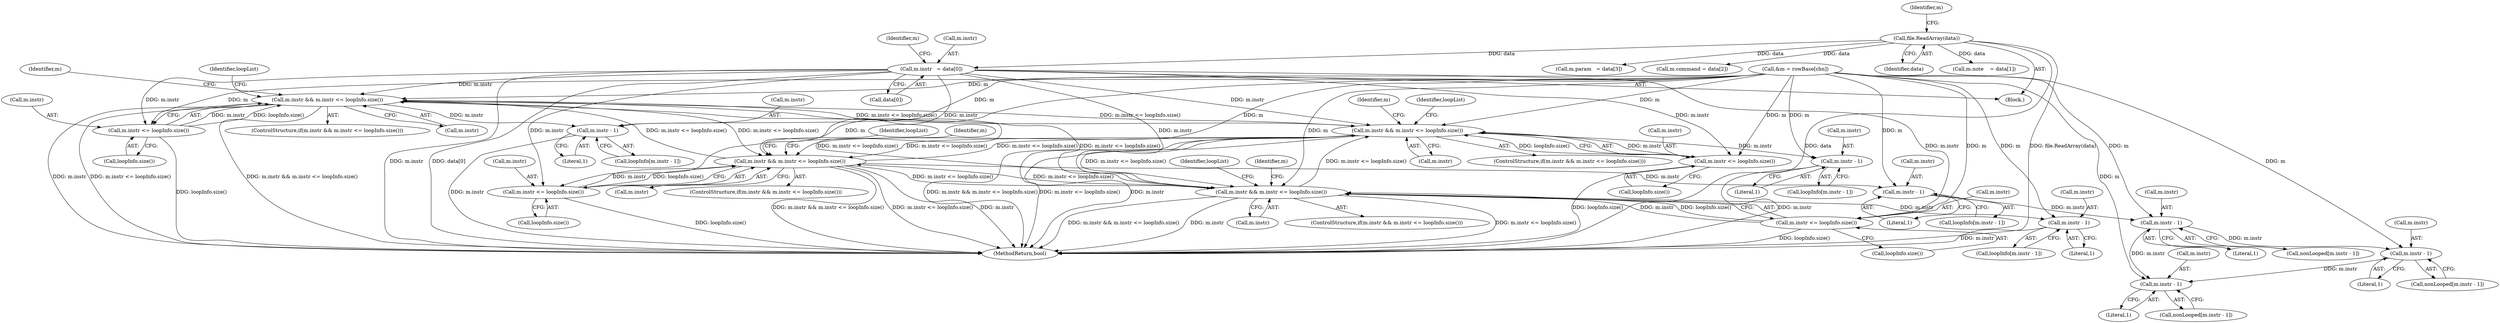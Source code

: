 digraph "0_openmpt_61fc6d3030a4d4283105cb5fb46b27b42fa5575e_1@array" {
"1000667" [label="(Call,m.instr   = data[0])"];
"1000665" [label="(Call,file.ReadArray(data))"];
"1001200" [label="(Call,m.instr && m.instr <= loopInfo.size())"];
"1001215" [label="(Call,m.instr - 1)"];
"1001256" [label="(Call,m.instr && m.instr <= loopInfo.size())"];
"1001271" [label="(Call,m.instr - 1)"];
"1001333" [label="(Call,m.instr && m.instr <= loopInfo.size())"];
"1001348" [label="(Call,m.instr - 1)"];
"1001386" [label="(Call,m.instr - 1)"];
"1001399" [label="(Call,m.instr - 1)"];
"1001414" [label="(Call,m.instr - 1)"];
"1001427" [label="(Call,m.instr && m.instr <= loopInfo.size())"];
"1001442" [label="(Call,m.instr - 1)"];
"1001204" [label="(Call,m.instr <= loopInfo.size())"];
"1001260" [label="(Call,m.instr <= loopInfo.size())"];
"1001337" [label="(Call,m.instr <= loopInfo.size())"];
"1001431" [label="(Call,m.instr <= loopInfo.size())"];
"1001446" [label="(Literal,1)"];
"1001213" [label="(Call,loopInfo[m.instr - 1])"];
"1001327" [label="(Identifier,m)"];
"1001428" [label="(Call,m.instr)"];
"1000676" [label="(Identifier,m)"];
"1001333" [label="(Call,m.instr && m.instr <= loopInfo.size())"];
"1001415" [label="(Call,m.instr)"];
"1001261" [label="(Call,m.instr)"];
"1001264" [label="(Call,loopInfo.size())"];
"1001346" [label="(Call,loopInfo[m.instr - 1])"];
"1000651" [label="(Block,)"];
"1001427" [label="(Call,m.instr && m.instr <= loopInfo.size())"];
"1001208" [label="(Call,loopInfo.size())"];
"1001338" [label="(Call,m.instr)"];
"1001442" [label="(Call,m.instr - 1)"];
"1000688" [label="(Call,m.param   = data[3])"];
"1000671" [label="(Call,data[0])"];
"1001199" [label="(ControlStructure,if(m.instr && m.instr <= loopInfo.size()))"];
"1002118" [label="(MethodReturn,bool)"];
"1001341" [label="(Call,loopInfo.size())"];
"1001271" [label="(Call,m.instr - 1)"];
"1001334" [label="(Call,m.instr)"];
"1001386" [label="(Call,m.instr - 1)"];
"1001349" [label="(Call,m.instr)"];
"1001219" [label="(Literal,1)"];
"1001384" [label="(Call,nonLooped[m.instr - 1])"];
"1001250" [label="(Identifier,m)"];
"1001215" [label="(Call,m.instr - 1)"];
"1001212" [label="(Identifier,loopList)"];
"1001275" [label="(Literal,1)"];
"1001345" [label="(Identifier,loopList)"];
"1001348" [label="(Call,m.instr - 1)"];
"1001426" [label="(ControlStructure,if(m.instr && m.instr <= loopInfo.size()))"];
"1001390" [label="(Literal,1)"];
"1001399" [label="(Call,m.instr - 1)"];
"1001332" [label="(ControlStructure,if(m.instr && m.instr <= loopInfo.size()))"];
"1000681" [label="(Call,m.command = data[2])"];
"1001269" [label="(Call,loopInfo[m.instr - 1])"];
"1001352" [label="(Literal,1)"];
"1001205" [label="(Call,m.instr)"];
"1000669" [label="(Identifier,m)"];
"1001337" [label="(Call,m.instr <= loopInfo.size())"];
"1001200" [label="(Call,m.instr && m.instr <= loopInfo.size())"];
"1000666" [label="(Identifier,data)"];
"1001272" [label="(Call,m.instr)"];
"1001435" [label="(Call,loopInfo.size())"];
"1001418" [label="(Literal,1)"];
"1000659" [label="(Call,&m = rowBase[chn])"];
"1001440" [label="(Call,loopInfo[m.instr - 1])"];
"1001204" [label="(Call,m.instr <= loopInfo.size())"];
"1001260" [label="(Call,m.instr <= loopInfo.size())"];
"1000668" [label="(Call,m.instr)"];
"1001256" [label="(Call,m.instr && m.instr <= loopInfo.size())"];
"1001216" [label="(Call,m.instr)"];
"1001257" [label="(Call,m.instr)"];
"1001255" [label="(ControlStructure,if(m.instr && m.instr <= loopInfo.size()))"];
"1001421" [label="(Identifier,m)"];
"1001439" [label="(Identifier,loopList)"];
"1001201" [label="(Call,m.instr)"];
"1001412" [label="(Call,nonLooped[m.instr - 1])"];
"1001432" [label="(Call,m.instr)"];
"1001443" [label="(Call,m.instr)"];
"1001431" [label="(Call,m.instr <= loopInfo.size())"];
"1001403" [label="(Literal,1)"];
"1000665" [label="(Call,file.ReadArray(data))"];
"1001400" [label="(Call,m.instr)"];
"1000674" [label="(Call,m.note    = data[1])"];
"1001414" [label="(Call,m.instr - 1)"];
"1000667" [label="(Call,m.instr   = data[0])"];
"1001397" [label="(Call,nonLooped[m.instr - 1])"];
"1001268" [label="(Identifier,loopList)"];
"1001498" [label="(Identifier,m)"];
"1001387" [label="(Call,m.instr)"];
"1000667" -> "1000651"  [label="AST: "];
"1000667" -> "1000671"  [label="CFG: "];
"1000668" -> "1000667"  [label="AST: "];
"1000671" -> "1000667"  [label="AST: "];
"1000676" -> "1000667"  [label="CFG: "];
"1000667" -> "1002118"  [label="DDG: m.instr"];
"1000667" -> "1002118"  [label="DDG: data[0]"];
"1000665" -> "1000667"  [label="DDG: data"];
"1000667" -> "1001200"  [label="DDG: m.instr"];
"1000667" -> "1001204"  [label="DDG: m.instr"];
"1000667" -> "1001256"  [label="DDG: m.instr"];
"1000667" -> "1001260"  [label="DDG: m.instr"];
"1000667" -> "1001333"  [label="DDG: m.instr"];
"1000667" -> "1001337"  [label="DDG: m.instr"];
"1000667" -> "1001427"  [label="DDG: m.instr"];
"1000667" -> "1001431"  [label="DDG: m.instr"];
"1000665" -> "1000651"  [label="AST: "];
"1000665" -> "1000666"  [label="CFG: "];
"1000666" -> "1000665"  [label="AST: "];
"1000669" -> "1000665"  [label="CFG: "];
"1000665" -> "1002118"  [label="DDG: data"];
"1000665" -> "1002118"  [label="DDG: file.ReadArray(data)"];
"1000665" -> "1000674"  [label="DDG: data"];
"1000665" -> "1000681"  [label="DDG: data"];
"1000665" -> "1000688"  [label="DDG: data"];
"1001200" -> "1001199"  [label="AST: "];
"1001200" -> "1001201"  [label="CFG: "];
"1001200" -> "1001204"  [label="CFG: "];
"1001201" -> "1001200"  [label="AST: "];
"1001204" -> "1001200"  [label="AST: "];
"1001212" -> "1001200"  [label="CFG: "];
"1001250" -> "1001200"  [label="CFG: "];
"1001200" -> "1002118"  [label="DDG: m.instr && m.instr <= loopInfo.size()"];
"1001200" -> "1002118"  [label="DDG: m.instr <= loopInfo.size()"];
"1001200" -> "1002118"  [label="DDG: m.instr"];
"1001204" -> "1001200"  [label="DDG: m.instr"];
"1001204" -> "1001200"  [label="DDG: loopInfo.size()"];
"1000659" -> "1001200"  [label="DDG: m"];
"1001333" -> "1001200"  [label="DDG: m.instr <= loopInfo.size()"];
"1001256" -> "1001200"  [label="DDG: m.instr <= loopInfo.size()"];
"1001427" -> "1001200"  [label="DDG: m.instr <= loopInfo.size()"];
"1001200" -> "1001215"  [label="DDG: m.instr"];
"1001200" -> "1001256"  [label="DDG: m.instr <= loopInfo.size()"];
"1001200" -> "1001333"  [label="DDG: m.instr <= loopInfo.size()"];
"1001200" -> "1001427"  [label="DDG: m.instr <= loopInfo.size()"];
"1001215" -> "1001213"  [label="AST: "];
"1001215" -> "1001219"  [label="CFG: "];
"1001216" -> "1001215"  [label="AST: "];
"1001219" -> "1001215"  [label="AST: "];
"1001213" -> "1001215"  [label="CFG: "];
"1001215" -> "1002118"  [label="DDG: m.instr"];
"1000659" -> "1001215"  [label="DDG: m"];
"1001256" -> "1001255"  [label="AST: "];
"1001256" -> "1001257"  [label="CFG: "];
"1001256" -> "1001260"  [label="CFG: "];
"1001257" -> "1001256"  [label="AST: "];
"1001260" -> "1001256"  [label="AST: "];
"1001268" -> "1001256"  [label="CFG: "];
"1001327" -> "1001256"  [label="CFG: "];
"1001256" -> "1002118"  [label="DDG: m.instr"];
"1001256" -> "1002118"  [label="DDG: m.instr && m.instr <= loopInfo.size()"];
"1001256" -> "1002118"  [label="DDG: m.instr <= loopInfo.size()"];
"1000659" -> "1001256"  [label="DDG: m"];
"1001260" -> "1001256"  [label="DDG: m.instr"];
"1001260" -> "1001256"  [label="DDG: loopInfo.size()"];
"1001333" -> "1001256"  [label="DDG: m.instr <= loopInfo.size()"];
"1001427" -> "1001256"  [label="DDG: m.instr <= loopInfo.size()"];
"1001256" -> "1001271"  [label="DDG: m.instr"];
"1001256" -> "1001333"  [label="DDG: m.instr <= loopInfo.size()"];
"1001256" -> "1001427"  [label="DDG: m.instr <= loopInfo.size()"];
"1001271" -> "1001269"  [label="AST: "];
"1001271" -> "1001275"  [label="CFG: "];
"1001272" -> "1001271"  [label="AST: "];
"1001275" -> "1001271"  [label="AST: "];
"1001269" -> "1001271"  [label="CFG: "];
"1001271" -> "1002118"  [label="DDG: m.instr"];
"1000659" -> "1001271"  [label="DDG: m"];
"1001333" -> "1001332"  [label="AST: "];
"1001333" -> "1001334"  [label="CFG: "];
"1001333" -> "1001337"  [label="CFG: "];
"1001334" -> "1001333"  [label="AST: "];
"1001337" -> "1001333"  [label="AST: "];
"1001345" -> "1001333"  [label="CFG: "];
"1001421" -> "1001333"  [label="CFG: "];
"1001333" -> "1002118"  [label="DDG: m.instr && m.instr <= loopInfo.size()"];
"1001333" -> "1002118"  [label="DDG: m.instr <= loopInfo.size()"];
"1001333" -> "1002118"  [label="DDG: m.instr"];
"1001337" -> "1001333"  [label="DDG: m.instr"];
"1001337" -> "1001333"  [label="DDG: loopInfo.size()"];
"1000659" -> "1001333"  [label="DDG: m"];
"1001427" -> "1001333"  [label="DDG: m.instr <= loopInfo.size()"];
"1001333" -> "1001348"  [label="DDG: m.instr"];
"1001333" -> "1001427"  [label="DDG: m.instr <= loopInfo.size()"];
"1001348" -> "1001346"  [label="AST: "];
"1001348" -> "1001352"  [label="CFG: "];
"1001349" -> "1001348"  [label="AST: "];
"1001352" -> "1001348"  [label="AST: "];
"1001346" -> "1001348"  [label="CFG: "];
"1000659" -> "1001348"  [label="DDG: m"];
"1001348" -> "1001386"  [label="DDG: m.instr"];
"1001386" -> "1001384"  [label="AST: "];
"1001386" -> "1001390"  [label="CFG: "];
"1001387" -> "1001386"  [label="AST: "];
"1001390" -> "1001386"  [label="AST: "];
"1001384" -> "1001386"  [label="CFG: "];
"1000659" -> "1001386"  [label="DDG: m"];
"1001386" -> "1001399"  [label="DDG: m.instr"];
"1001386" -> "1001414"  [label="DDG: m.instr"];
"1001399" -> "1001397"  [label="AST: "];
"1001399" -> "1001403"  [label="CFG: "];
"1001400" -> "1001399"  [label="AST: "];
"1001403" -> "1001399"  [label="AST: "];
"1001397" -> "1001399"  [label="CFG: "];
"1000659" -> "1001399"  [label="DDG: m"];
"1001399" -> "1001414"  [label="DDG: m.instr"];
"1001414" -> "1001412"  [label="AST: "];
"1001414" -> "1001418"  [label="CFG: "];
"1001415" -> "1001414"  [label="AST: "];
"1001418" -> "1001414"  [label="AST: "];
"1001412" -> "1001414"  [label="CFG: "];
"1000659" -> "1001414"  [label="DDG: m"];
"1001427" -> "1001426"  [label="AST: "];
"1001427" -> "1001428"  [label="CFG: "];
"1001427" -> "1001431"  [label="CFG: "];
"1001428" -> "1001427"  [label="AST: "];
"1001431" -> "1001427"  [label="AST: "];
"1001439" -> "1001427"  [label="CFG: "];
"1001498" -> "1001427"  [label="CFG: "];
"1001427" -> "1002118"  [label="DDG: m.instr && m.instr <= loopInfo.size()"];
"1001427" -> "1002118"  [label="DDG: m.instr"];
"1001427" -> "1002118"  [label="DDG: m.instr <= loopInfo.size()"];
"1000659" -> "1001427"  [label="DDG: m"];
"1001431" -> "1001427"  [label="DDG: m.instr"];
"1001431" -> "1001427"  [label="DDG: loopInfo.size()"];
"1001427" -> "1001442"  [label="DDG: m.instr"];
"1001442" -> "1001440"  [label="AST: "];
"1001442" -> "1001446"  [label="CFG: "];
"1001443" -> "1001442"  [label="AST: "];
"1001446" -> "1001442"  [label="AST: "];
"1001440" -> "1001442"  [label="CFG: "];
"1001442" -> "1002118"  [label="DDG: m.instr"];
"1000659" -> "1001442"  [label="DDG: m"];
"1001204" -> "1001208"  [label="CFG: "];
"1001205" -> "1001204"  [label="AST: "];
"1001208" -> "1001204"  [label="AST: "];
"1001204" -> "1002118"  [label="DDG: loopInfo.size()"];
"1000659" -> "1001204"  [label="DDG: m"];
"1001260" -> "1001264"  [label="CFG: "];
"1001261" -> "1001260"  [label="AST: "];
"1001264" -> "1001260"  [label="AST: "];
"1001260" -> "1002118"  [label="DDG: loopInfo.size()"];
"1000659" -> "1001260"  [label="DDG: m"];
"1001337" -> "1001341"  [label="CFG: "];
"1001338" -> "1001337"  [label="AST: "];
"1001341" -> "1001337"  [label="AST: "];
"1001337" -> "1002118"  [label="DDG: loopInfo.size()"];
"1000659" -> "1001337"  [label="DDG: m"];
"1001431" -> "1001435"  [label="CFG: "];
"1001432" -> "1001431"  [label="AST: "];
"1001435" -> "1001431"  [label="AST: "];
"1001431" -> "1002118"  [label="DDG: loopInfo.size()"];
"1000659" -> "1001431"  [label="DDG: m"];
}
